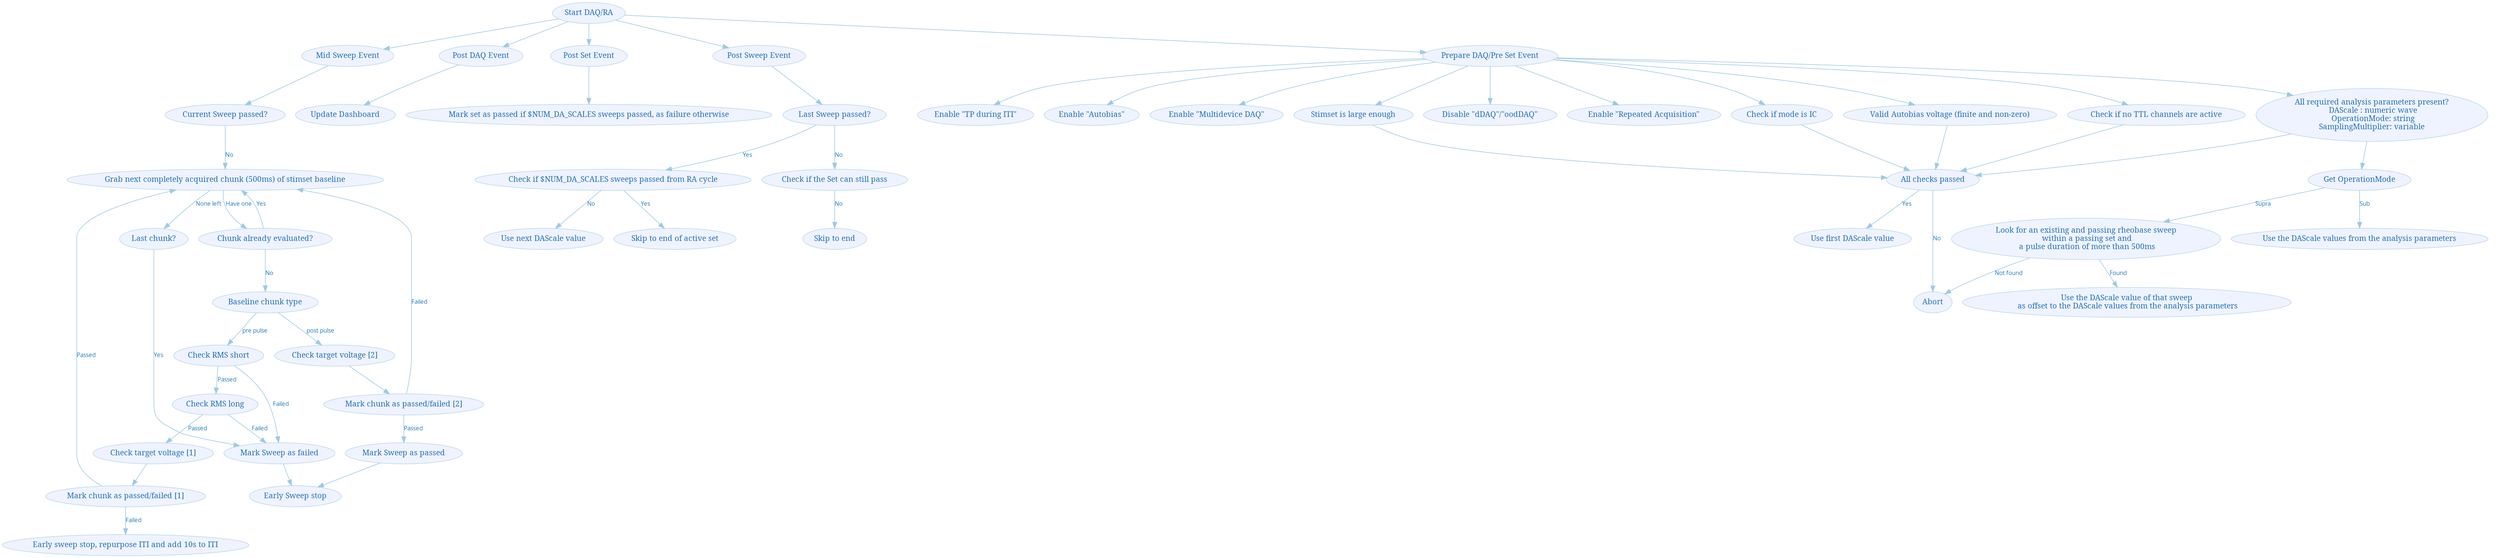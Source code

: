 digraph G {
    fontname="sans-serif";
    compound="true";
    ratio="0,01";
    center="true";
    penwidth="0.1";
    edge [comment="Wildcard edge",
          fontname="sans-serif",
          fontsize=10,
          colorscheme="blues3",
          color=2,
          fontcolor=3];
    node [fontname="serif",
          fontsize=13,
          fillcolor="1",
          colorscheme="blues4",
          color="2",
          fontcolor="4",
          style="filled"];
    "Start DAQ/RA";
    "Mid Sweep Event";
    "Post DAQ Event";
    "Post Set Event";
    "Post Sweep Event";
    "Prepare DAQ/Pre Set Event";
    "Start DAQ/RA" -> "Mid Sweep Event";
    "Start DAQ/RA" -> "Post DAQ Event";
    "Start DAQ/RA" -> "Prepare DAQ/Pre Set Event";
    "Start DAQ/RA" -> "Post Set Event";
    "Start DAQ/RA" -> "Post Sweep Event";
    subgraph cluster_preDAQ {
        color="invis";
        edge [comment="Wildcard node added automatic in EG."];
        node [comment="Wildcard node added automatic in EG."];
        "Enable \"TP during ITI\"";
        "Enable \"Autobias\"";
        "Enable \"Multidevice DAQ\"";
        "Valid Autobias voltage (finite and non-zero)";
        "Disable \"dDAQ\"/\"oodDAQ\"";
        "Enable \"Repeated Acquisition\"";
        "Check if no TTL channels are active";
        "Prepare DAQ/Pre Set Event" -> "Enable \"Autobias\"";
        "Prepare DAQ/Pre Set Event" -> "Enable \"TP during ITI\"";
        "Prepare DAQ/Pre Set Event" -> "Valid Autobias voltage (finite and non-zero)";
        "Prepare DAQ/Pre Set Event" -> "Enable \"Multidevice DAQ\"";
        "Prepare DAQ/Pre Set Event" -> "Disable \"dDAQ\"/\"oodDAQ\"";
        "Prepare DAQ/Pre Set Event" -> "Enable \"Repeated Acquisition\"";
        "Prepare DAQ/Pre Set Event" -> "Check if no TTL channels are active";
        "All checks passed";
        "Valid Autobias voltage (finite and non-zero)" -> "All checks passed";
        "Check if no TTL channels are active" -> "All checks passed";
        "All checks passed" -> "Use first DAScale value"  [label="Yes"];
        "All checks passed" -> "Abort"  [label="No"];
        "Stimset is large enough";
        "Prepare DAQ/Pre Set Event" -> "Stimset is large enough";
        "Stimset is large enough" -> "All checks passed";
        "Check if mode is IC";
        "Prepare DAQ/Pre Set Event" -> "Check if mode is IC";
        "Check if mode is IC" -> "All checks passed";
        "All required analysis parameters present?\n DAScale : numeric wave\n OperationMode: string\nSamplingMultiplier: variable";
        "Prepare DAQ/Pre Set Event" -> "All required analysis parameters present?\n DAScale : numeric wave\n OperationMode: string\nSamplingMultiplier: variable";
        "All required analysis parameters present?\n DAScale : numeric wave\n OperationMode: string\nSamplingMultiplier: variable" -> "All checks passed";
        "Get OperationMode";
        "All required analysis parameters present?\n DAScale : numeric wave\n OperationMode: string\nSamplingMultiplier: variable" -> "Get OperationMode";
        "Look for an existing and passing rheobase sweep\n within a passing set and\n a pulse duration of more than 500ms";
        "Get OperationMode" -> "Look for an existing and passing rheobase sweep\n within a passing set and\n a pulse duration of more than 500ms"  [label="Supra"];
        "Look for an existing and passing rheobase sweep\n within a passing set and\n a pulse duration of more than 500ms" -> "Abort"  [label="Not found"];
        "Use the DAScale value of that sweep\n as offset to the DAScale values from the analysis parameters";
        "Look for an existing and passing rheobase sweep\n within a passing set and\n a pulse duration of more than 500ms" -> "Use the DAScale value of that sweep\n as offset to the DAScale values from the analysis parameters"  [label="Found"];
        "Use the DAScale values from the analysis parameters";
        "Get OperationMode" -> "Use the DAScale values from the analysis parameters"  [label="Sub"];
    }

    "Post DAQ Event" -> "Update Dashboard";
    "Mark set as passed if $NUM_DA_SCALES sweeps passed, as failure otherwise";
    "Post Set Event" -> "Mark set as passed if $NUM_DA_SCALES sweeps passed, as failure otherwise";
    "Last Sweep passed?";
    "Check if $NUM_DA_SCALES sweeps passed from RA cycle";
    "Skip to end of active set";
    "Skip to end";
    "Post Sweep Event" -> "Last Sweep passed?";
    "Last Sweep passed?" -> "Check if $NUM_DA_SCALES sweeps passed from RA cycle"  [label="Yes"];
    "Check if $NUM_DA_SCALES sweeps passed from RA cycle" -> "Skip to end of active set"  [label="Yes"];
    "Use next DAScale value";
    "Check if $NUM_DA_SCALES sweeps passed from RA cycle" -> "Use next DAScale value"  [label="No"];
    "Check if the Set can still pass";
    "Last Sweep passed?" -> "Check if the Set can still pass"  [label="No"];
    "Check if the Set can still pass" -> "Skip to end"  [label="No"];
    "Abort";
    "Current Sweep passed?";
    "Mid Sweep Event" -> "Current Sweep passed?";
    "Grab next completely acquired chunk (500ms) of stimset baseline";
    "Current Sweep passed?" -> "Grab next completely acquired chunk (500ms) of stimset baseline"  [label="No"];
    "Baseline chunk type";
    "Chunk already evaluated?";
    "Grab next completely acquired chunk (500ms) of stimset baseline" -> "Chunk already evaluated?"  [label="Have one"];
    "Grab next completely acquired chunk (500ms) of stimset baseline" -> "Last chunk?"  [label="None left"];
    "Last chunk?" -> "Mark Sweep as failed"  [label="Yes"];
    "Chunk already evaluated?" -> "Grab next completely acquired chunk (500ms) of stimset baseline"  [label="Yes"];
    "Chunk already evaluated?" -> "Baseline chunk type"  [label="No"];
    "Check RMS short";
    "Check RMS long";
    "Check target voltage [1]";
    "Check target voltage [2]";
    "Baseline chunk type" -> "Check RMS short"  [label="pre pulse"];
    "Check RMS short" -> "Check RMS long"  [label="Passed"];
    "Mark Sweep as passed";
    "Mark Sweep as failed";
    "Check RMS short" -> "Mark Sweep as failed"  [label="Failed"];
    "Check RMS long" -> "Mark Sweep as failed"  [label="Failed"];
    "Check RMS long" -> "Check target voltage [1]"  [label="Passed"];
    "Mark chunk as passed/failed [1]";
    "Check target voltage [1]" -> "Mark chunk as passed/failed [1]";
    "Mark chunk as passed/failed [1]" -> "Grab next completely acquired chunk (500ms) of stimset baseline"  [label="Passed"];
    "Early sweep stop, repurpose ITI and add 10s to ITI";
    "Mark chunk as passed/failed [1]" -> "Early sweep stop, repurpose ITI and add 10s to ITI"  [label="Failed"];
    "Baseline chunk type" -> "Check target voltage [2]"  [label="post pulse"];
    "Check target voltage [2]" -> "Mark chunk as passed/failed [2]";
    "Mark chunk as passed/failed [2]" -> "Grab next completely acquired chunk (500ms) of stimset baseline"  [label="Failed"];
    "Mark chunk as passed/failed [2]" -> "Mark Sweep as passed"  [label="Passed"];
    "Mark Sweep as passed" -> "Early Sweep stop";
    "Mark Sweep as failed" -> "Early Sweep stop";
}
